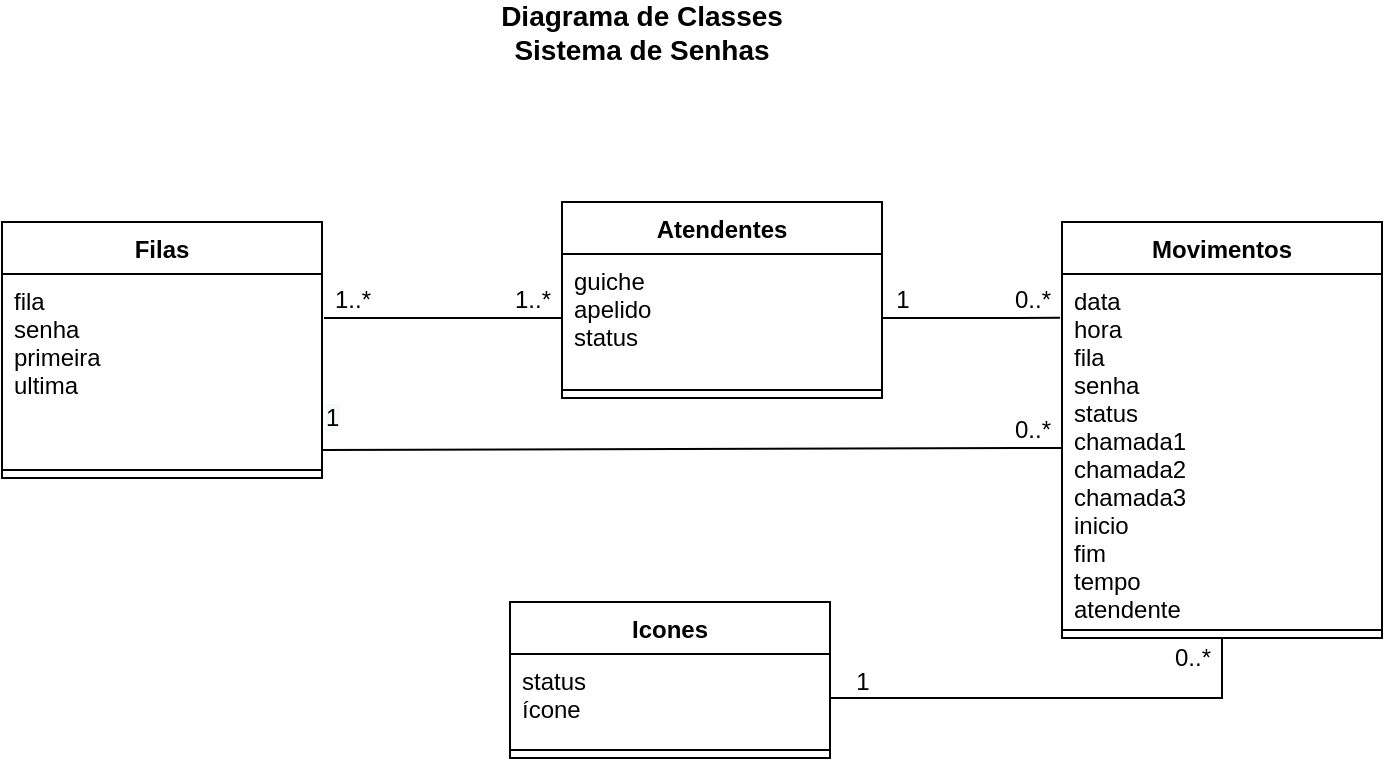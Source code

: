 <mxfile version="14.4.8" type="github"><diagram id="LRBO5HFSBtconPGtRGzT" name="Page-1"><mxGraphModel dx="659" dy="752" grid="1" gridSize="10" guides="1" tooltips="1" connect="1" arrows="1" fold="1" page="1" pageScale="1" pageWidth="827" pageHeight="1169" math="0" shadow="0"><root><mxCell id="0"/><mxCell id="1" parent="0"/><mxCell id="IvnRT6EbRO7rrC_b1k4I-1" value="Filas" style="swimlane;fontStyle=1;align=center;verticalAlign=top;childLayout=stackLayout;horizontal=1;startSize=26;horizontalStack=0;resizeParent=1;resizeParentMax=0;resizeLast=0;collapsible=1;marginBottom=0;" vertex="1" parent="1"><mxGeometry x="270" y="320" width="160" height="128" as="geometry"/></mxCell><mxCell id="IvnRT6EbRO7rrC_b1k4I-2" value="fila&#10;senha&#10;primeira&#10;ultima" style="text;strokeColor=none;fillColor=none;align=left;verticalAlign=top;spacingLeft=4;spacingRight=4;overflow=hidden;rotatable=0;points=[[0,0.5],[1,0.5]];portConstraint=eastwest;" vertex="1" parent="IvnRT6EbRO7rrC_b1k4I-1"><mxGeometry y="26" width="160" height="94" as="geometry"/></mxCell><mxCell id="IvnRT6EbRO7rrC_b1k4I-3" value="" style="line;strokeWidth=1;fillColor=none;align=left;verticalAlign=middle;spacingTop=-1;spacingLeft=3;spacingRight=3;rotatable=0;labelPosition=right;points=[];portConstraint=eastwest;" vertex="1" parent="IvnRT6EbRO7rrC_b1k4I-1"><mxGeometry y="120" width="160" height="8" as="geometry"/></mxCell><mxCell id="IvnRT6EbRO7rrC_b1k4I-4" value="Atendentes" style="swimlane;fontStyle=1;align=center;verticalAlign=top;childLayout=stackLayout;horizontal=1;startSize=26;horizontalStack=0;resizeParent=1;resizeParentMax=0;resizeLast=0;collapsible=1;marginBottom=0;" vertex="1" parent="1"><mxGeometry x="550" y="310" width="160" height="98" as="geometry"/></mxCell><mxCell id="IvnRT6EbRO7rrC_b1k4I-5" value="guiche&#10;apelido&#10;status" style="text;strokeColor=none;fillColor=none;align=left;verticalAlign=top;spacingLeft=4;spacingRight=4;overflow=hidden;rotatable=0;points=[[0,0.5],[1,0.5]];portConstraint=eastwest;" vertex="1" parent="IvnRT6EbRO7rrC_b1k4I-4"><mxGeometry y="26" width="160" height="64" as="geometry"/></mxCell><mxCell id="IvnRT6EbRO7rrC_b1k4I-6" value="" style="line;strokeWidth=1;fillColor=none;align=left;verticalAlign=middle;spacingTop=-1;spacingLeft=3;spacingRight=3;rotatable=0;labelPosition=right;points=[];portConstraint=eastwest;" vertex="1" parent="IvnRT6EbRO7rrC_b1k4I-4"><mxGeometry y="90" width="160" height="8" as="geometry"/></mxCell><mxCell id="IvnRT6EbRO7rrC_b1k4I-14" style="edgeStyle=orthogonalEdgeStyle;rounded=0;orthogonalLoop=1;jettySize=auto;html=1;exitX=0.5;exitY=1;exitDx=0;exitDy=0;entryX=1;entryY=0.5;entryDx=0;entryDy=0;endArrow=none;endFill=0;" edge="1" parent="1" source="IvnRT6EbRO7rrC_b1k4I-7" target="IvnRT6EbRO7rrC_b1k4I-11"><mxGeometry relative="1" as="geometry"/></mxCell><mxCell id="IvnRT6EbRO7rrC_b1k4I-7" value="Movimentos" style="swimlane;fontStyle=1;align=center;verticalAlign=top;childLayout=stackLayout;horizontal=1;startSize=26;horizontalStack=0;resizeParent=1;resizeParentMax=0;resizeLast=0;collapsible=1;marginBottom=0;" vertex="1" parent="1"><mxGeometry x="800" y="320" width="160" height="208" as="geometry"/></mxCell><mxCell id="IvnRT6EbRO7rrC_b1k4I-8" value="data&#10;hora&#10;fila&#10;senha&#10;status&#10;chamada1&#10;chamada2&#10;chamada3&#10;inicio&#10;fim&#10;tempo&#10;atendente" style="text;strokeColor=none;fillColor=none;align=left;verticalAlign=top;spacingLeft=4;spacingRight=4;overflow=hidden;rotatable=0;points=[[0,0.5],[1,0.5]];portConstraint=eastwest;" vertex="1" parent="IvnRT6EbRO7rrC_b1k4I-7"><mxGeometry y="26" width="160" height="174" as="geometry"/></mxCell><mxCell id="IvnRT6EbRO7rrC_b1k4I-9" value="" style="line;strokeWidth=1;fillColor=none;align=left;verticalAlign=middle;spacingTop=-1;spacingLeft=3;spacingRight=3;rotatable=0;labelPosition=right;points=[];portConstraint=eastwest;" vertex="1" parent="IvnRT6EbRO7rrC_b1k4I-7"><mxGeometry y="200" width="160" height="8" as="geometry"/></mxCell><mxCell id="IvnRT6EbRO7rrC_b1k4I-10" value="Icones" style="swimlane;fontStyle=1;align=center;verticalAlign=top;childLayout=stackLayout;horizontal=1;startSize=26;horizontalStack=0;resizeParent=1;resizeParentMax=0;resizeLast=0;collapsible=1;marginBottom=0;" vertex="1" parent="1"><mxGeometry x="524" y="510" width="160" height="78" as="geometry"/></mxCell><mxCell id="IvnRT6EbRO7rrC_b1k4I-11" value="status&#10;ícone" style="text;strokeColor=none;fillColor=none;align=left;verticalAlign=top;spacingLeft=4;spacingRight=4;overflow=hidden;rotatable=0;points=[[0,0.5],[1,0.5]];portConstraint=eastwest;" vertex="1" parent="IvnRT6EbRO7rrC_b1k4I-10"><mxGeometry y="26" width="160" height="44" as="geometry"/></mxCell><mxCell id="IvnRT6EbRO7rrC_b1k4I-12" value="" style="line;strokeWidth=1;fillColor=none;align=left;verticalAlign=middle;spacingTop=-1;spacingLeft=3;spacingRight=3;rotatable=0;labelPosition=right;points=[];portConstraint=eastwest;" vertex="1" parent="IvnRT6EbRO7rrC_b1k4I-10"><mxGeometry y="70" width="160" height="8" as="geometry"/></mxCell><mxCell id="IvnRT6EbRO7rrC_b1k4I-13" value="Diagrama de Classes&#10;Sistema de Senhas&#10;" style="text;align=center;fontStyle=1;verticalAlign=middle;spacingLeft=3;spacingRight=3;strokeColor=none;rotatable=0;points=[[0,0.5],[1,0.5]];portConstraint=eastwest;fontSize=14;" vertex="1" parent="1"><mxGeometry x="550" y="220" width="80" height="26" as="geometry"/></mxCell><mxCell id="IvnRT6EbRO7rrC_b1k4I-15" value="1" style="text;html=1;align=center;verticalAlign=middle;resizable=0;points=[];autosize=1;" vertex="1" parent="1"><mxGeometry x="690" y="540" width="20" height="20" as="geometry"/></mxCell><mxCell id="IvnRT6EbRO7rrC_b1k4I-16" value="0..*" style="text;html=1;align=center;verticalAlign=middle;resizable=0;points=[];autosize=1;" vertex="1" parent="1"><mxGeometry x="850" y="528" width="30" height="20" as="geometry"/></mxCell><mxCell id="IvnRT6EbRO7rrC_b1k4I-17" style="rounded=0;orthogonalLoop=1;jettySize=auto;html=1;exitX=0;exitY=0.5;exitDx=0;exitDy=0;entryX=1;entryY=0.936;entryDx=0;entryDy=0;entryPerimeter=0;endArrow=none;endFill=0;" edge="1" parent="1" source="IvnRT6EbRO7rrC_b1k4I-8" target="IvnRT6EbRO7rrC_b1k4I-2"><mxGeometry relative="1" as="geometry"/></mxCell><mxCell id="IvnRT6EbRO7rrC_b1k4I-18" value="0..*" style="text;html=1;align=center;verticalAlign=middle;resizable=0;points=[];autosize=1;" vertex="1" parent="1"><mxGeometry x="770" y="414" width="30" height="20" as="geometry"/></mxCell><mxCell id="IvnRT6EbRO7rrC_b1k4I-19" value="&lt;span style=&quot;color: rgb(0, 0, 0); font-family: helvetica; font-size: 12px; font-style: normal; font-weight: 400; letter-spacing: normal; text-align: center; text-indent: 0px; text-transform: none; word-spacing: 0px; background-color: rgb(248, 249, 250); display: inline; float: none;&quot;&gt;1&lt;/span&gt;" style="text;whiteSpace=wrap;html=1;" vertex="1" parent="1"><mxGeometry x="430" y="404" width="30" height="30" as="geometry"/></mxCell><mxCell id="IvnRT6EbRO7rrC_b1k4I-20" style="edgeStyle=none;rounded=0;orthogonalLoop=1;jettySize=auto;html=1;entryX=0;entryY=0.5;entryDx=0;entryDy=0;endArrow=none;endFill=0;" edge="1" parent="1" target="IvnRT6EbRO7rrC_b1k4I-5"><mxGeometry relative="1" as="geometry"><mxPoint x="431" y="368" as="sourcePoint"/></mxGeometry></mxCell><mxCell id="IvnRT6EbRO7rrC_b1k4I-21" value="1..*" style="text;html=1;align=center;verticalAlign=middle;resizable=0;points=[];autosize=1;" vertex="1" parent="1"><mxGeometry x="430" y="349" width="30" height="20" as="geometry"/></mxCell><mxCell id="IvnRT6EbRO7rrC_b1k4I-24" value="1..*" style="text;html=1;align=center;verticalAlign=middle;resizable=0;points=[];autosize=1;" vertex="1" parent="1"><mxGeometry x="520" y="349" width="30" height="20" as="geometry"/></mxCell><mxCell id="IvnRT6EbRO7rrC_b1k4I-25" style="edgeStyle=none;rounded=0;orthogonalLoop=1;jettySize=auto;html=1;exitX=1;exitY=0.5;exitDx=0;exitDy=0;endArrow=none;endFill=0;entryX=-0.006;entryY=0.126;entryDx=0;entryDy=0;entryPerimeter=0;" edge="1" parent="1" source="IvnRT6EbRO7rrC_b1k4I-5" target="IvnRT6EbRO7rrC_b1k4I-8"><mxGeometry relative="1" as="geometry"><mxPoint x="798" y="363" as="targetPoint"/></mxGeometry></mxCell><mxCell id="IvnRT6EbRO7rrC_b1k4I-26" value="0..*" style="text;html=1;align=center;verticalAlign=middle;resizable=0;points=[];autosize=1;" vertex="1" parent="1"><mxGeometry x="770" y="349" width="30" height="20" as="geometry"/></mxCell><mxCell id="IvnRT6EbRO7rrC_b1k4I-27" value="1" style="text;html=1;align=center;verticalAlign=middle;resizable=0;points=[];autosize=1;" vertex="1" parent="1"><mxGeometry x="710" y="349" width="20" height="20" as="geometry"/></mxCell></root></mxGraphModel></diagram></mxfile>
